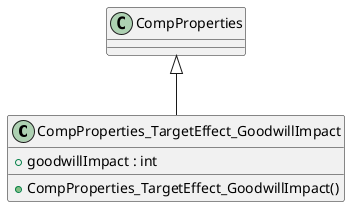 @startuml
class CompProperties_TargetEffect_GoodwillImpact {
    + goodwillImpact : int
    + CompProperties_TargetEffect_GoodwillImpact()
}
CompProperties <|-- CompProperties_TargetEffect_GoodwillImpact
@enduml
